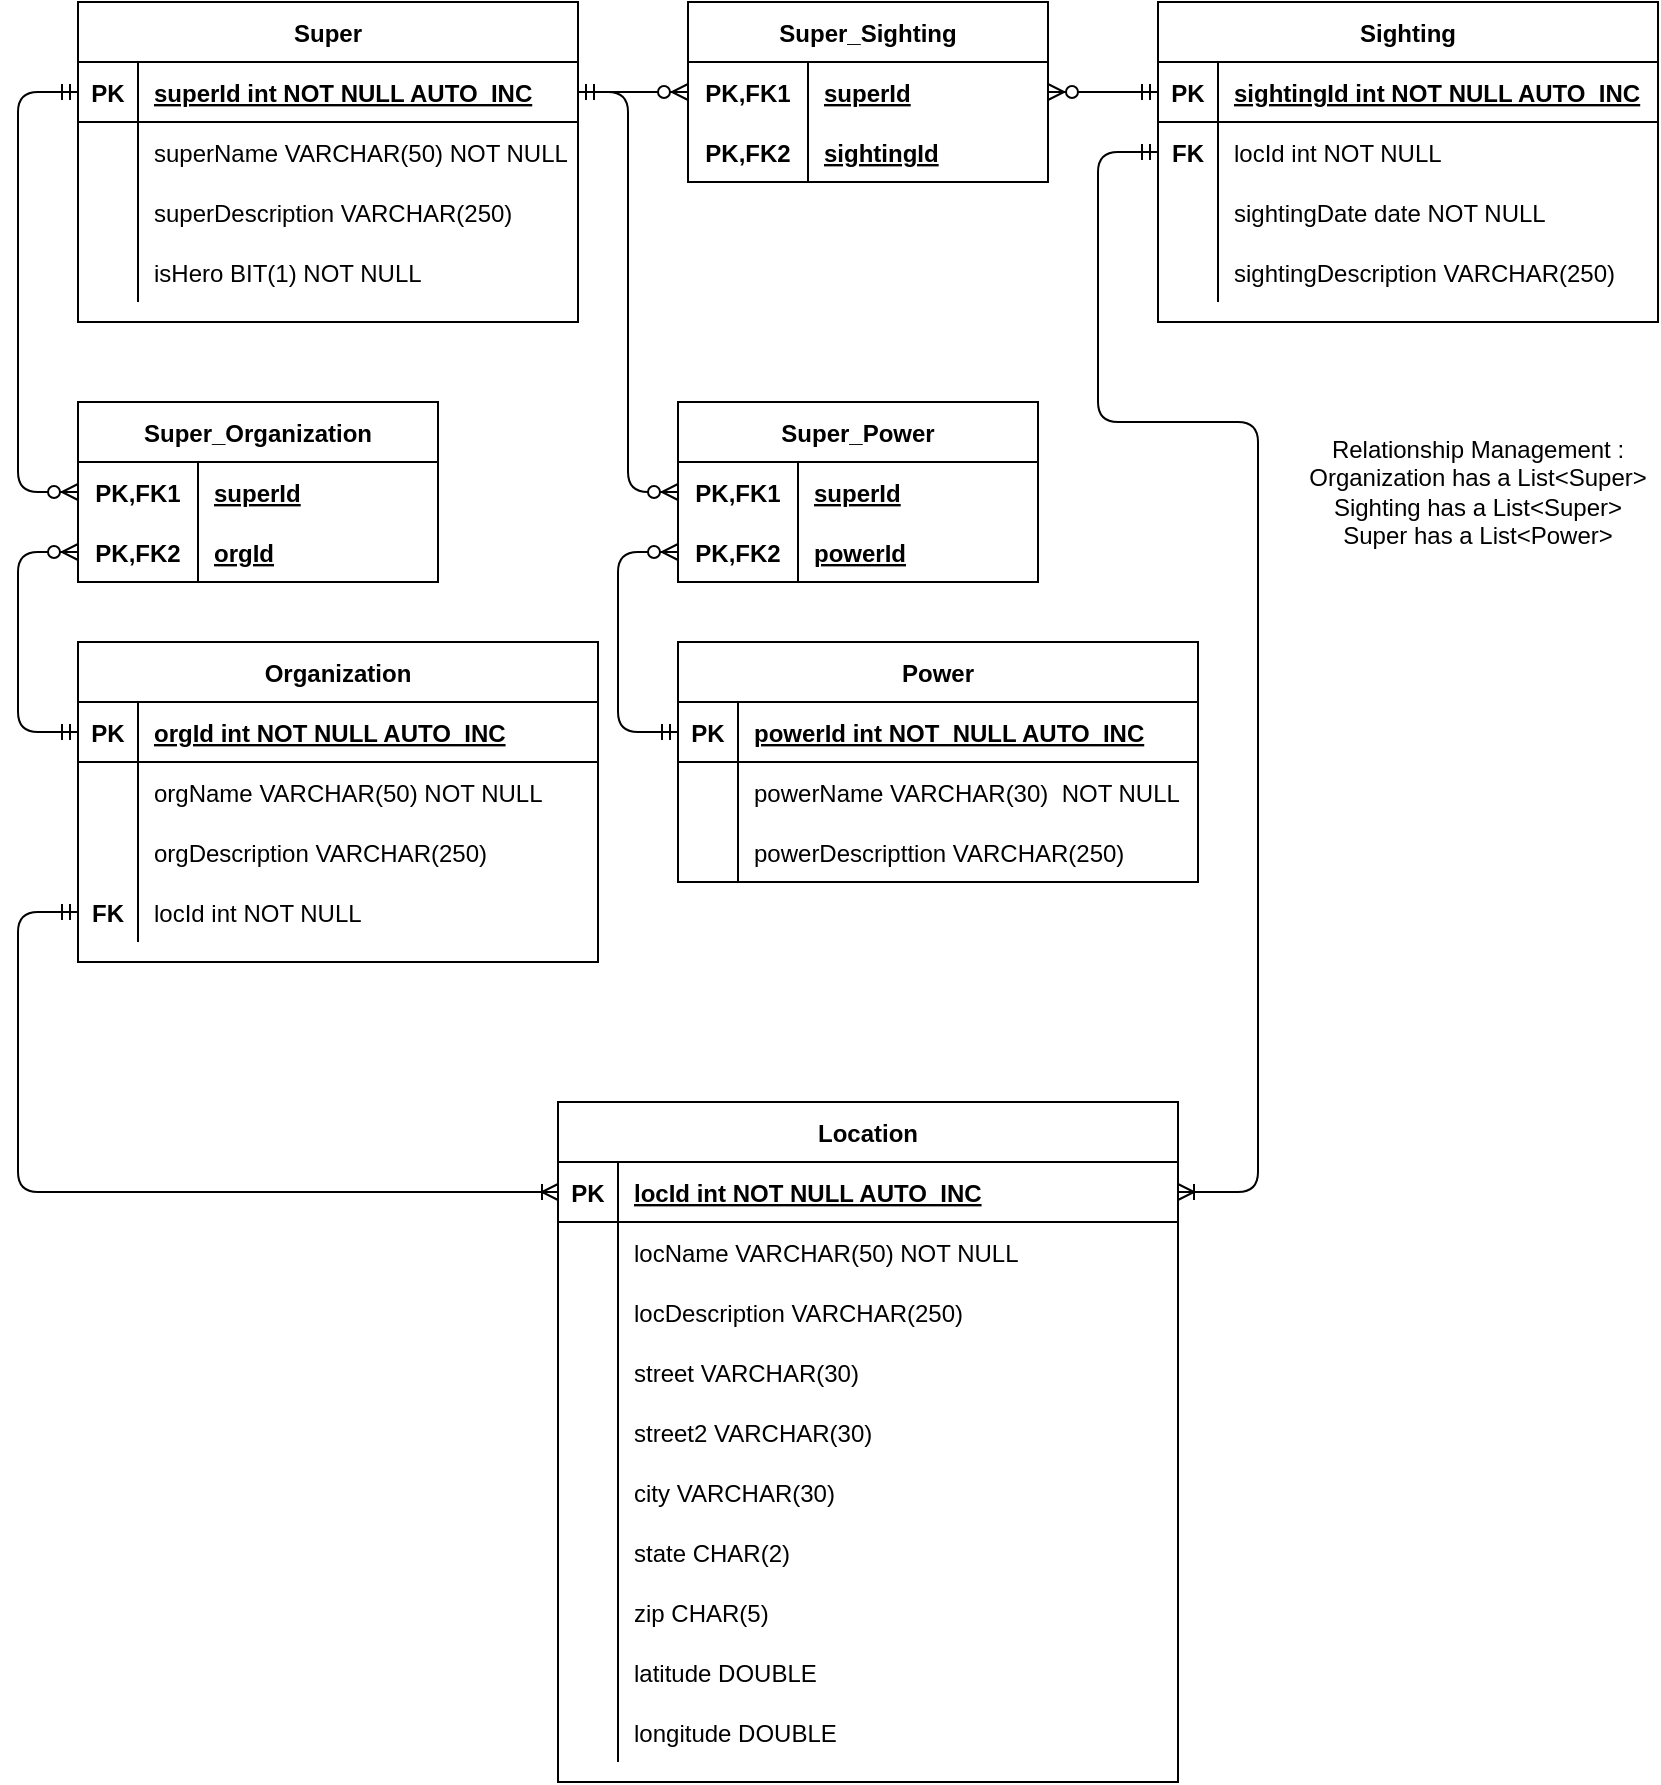 <mxfile version="15.1.4" type="device"><diagram id="R2lEEEUBdFMjLlhIrx00" name="Page-1"><mxGraphModel dx="1662" dy="780" grid="1" gridSize="10" guides="1" tooltips="1" connect="1" arrows="1" fold="1" page="1" pageScale="1" pageWidth="850" pageHeight="1100" math="0" shadow="0" extFonts="Permanent Marker^https://fonts.googleapis.com/css?family=Permanent+Marker"><root><mxCell id="0"/><mxCell id="1" parent="0"/><mxCell id="1dgOONvijhUPxPPjGtR1-1" value="Super" style="shape=table;startSize=30;container=1;collapsible=1;childLayout=tableLayout;fixedRows=1;rowLines=0;fontStyle=1;align=center;resizeLast=1;" parent="1" vertex="1"><mxGeometry x="40" y="40" width="250" height="160" as="geometry"/></mxCell><mxCell id="1dgOONvijhUPxPPjGtR1-2" value="" style="shape=partialRectangle;collapsible=0;dropTarget=0;pointerEvents=0;fillColor=none;top=0;left=0;bottom=1;right=0;points=[[0,0.5],[1,0.5]];portConstraint=eastwest;" parent="1dgOONvijhUPxPPjGtR1-1" vertex="1"><mxGeometry y="30" width="250" height="30" as="geometry"/></mxCell><mxCell id="1dgOONvijhUPxPPjGtR1-3" value="PK" style="shape=partialRectangle;connectable=0;fillColor=none;top=0;left=0;bottom=0;right=0;fontStyle=1;overflow=hidden;" parent="1dgOONvijhUPxPPjGtR1-2" vertex="1"><mxGeometry width="30" height="30" as="geometry"/></mxCell><mxCell id="1dgOONvijhUPxPPjGtR1-4" value="superId int NOT NULL AUTO_INC" style="shape=partialRectangle;connectable=0;fillColor=none;top=0;left=0;bottom=0;right=0;align=left;spacingLeft=6;fontStyle=5;overflow=hidden;" parent="1dgOONvijhUPxPPjGtR1-2" vertex="1"><mxGeometry x="30" width="220" height="30" as="geometry"/></mxCell><mxCell id="1dgOONvijhUPxPPjGtR1-5" value="" style="shape=partialRectangle;collapsible=0;dropTarget=0;pointerEvents=0;fillColor=none;top=0;left=0;bottom=0;right=0;points=[[0,0.5],[1,0.5]];portConstraint=eastwest;" parent="1dgOONvijhUPxPPjGtR1-1" vertex="1"><mxGeometry y="60" width="250" height="30" as="geometry"/></mxCell><mxCell id="1dgOONvijhUPxPPjGtR1-6" value="" style="shape=partialRectangle;connectable=0;fillColor=none;top=0;left=0;bottom=0;right=0;editable=1;overflow=hidden;" parent="1dgOONvijhUPxPPjGtR1-5" vertex="1"><mxGeometry width="30" height="30" as="geometry"/></mxCell><mxCell id="1dgOONvijhUPxPPjGtR1-7" value="superName VARCHAR(50) NOT NULL" style="shape=partialRectangle;connectable=0;fillColor=none;top=0;left=0;bottom=0;right=0;align=left;spacingLeft=6;overflow=hidden;" parent="1dgOONvijhUPxPPjGtR1-5" vertex="1"><mxGeometry x="30" width="220" height="30" as="geometry"/></mxCell><mxCell id="1dgOONvijhUPxPPjGtR1-8" value="" style="shape=partialRectangle;collapsible=0;dropTarget=0;pointerEvents=0;fillColor=none;top=0;left=0;bottom=0;right=0;points=[[0,0.5],[1,0.5]];portConstraint=eastwest;" parent="1dgOONvijhUPxPPjGtR1-1" vertex="1"><mxGeometry y="90" width="250" height="30" as="geometry"/></mxCell><mxCell id="1dgOONvijhUPxPPjGtR1-9" value="" style="shape=partialRectangle;connectable=0;fillColor=none;top=0;left=0;bottom=0;right=0;editable=1;overflow=hidden;" parent="1dgOONvijhUPxPPjGtR1-8" vertex="1"><mxGeometry width="30" height="30" as="geometry"/></mxCell><mxCell id="1dgOONvijhUPxPPjGtR1-10" value="superDescription VARCHAR(250)" style="shape=partialRectangle;connectable=0;fillColor=none;top=0;left=0;bottom=0;right=0;align=left;spacingLeft=6;overflow=hidden;" parent="1dgOONvijhUPxPPjGtR1-8" vertex="1"><mxGeometry x="30" width="220" height="30" as="geometry"/></mxCell><mxCell id="y9cwGnBkXTNupimcDN8G-30" value="" style="shape=partialRectangle;collapsible=0;dropTarget=0;pointerEvents=0;fillColor=none;top=0;left=0;bottom=0;right=0;points=[[0,0.5],[1,0.5]];portConstraint=eastwest;" vertex="1" parent="1dgOONvijhUPxPPjGtR1-1"><mxGeometry y="120" width="250" height="30" as="geometry"/></mxCell><mxCell id="y9cwGnBkXTNupimcDN8G-31" value="" style="shape=partialRectangle;connectable=0;fillColor=none;top=0;left=0;bottom=0;right=0;editable=1;overflow=hidden;" vertex="1" parent="y9cwGnBkXTNupimcDN8G-30"><mxGeometry width="30" height="30" as="geometry"/></mxCell><mxCell id="y9cwGnBkXTNupimcDN8G-32" value="isHero BIT(1) NOT NULL" style="shape=partialRectangle;connectable=0;fillColor=none;top=0;left=0;bottom=0;right=0;align=left;spacingLeft=6;overflow=hidden;" vertex="1" parent="y9cwGnBkXTNupimcDN8G-30"><mxGeometry x="30" width="220" height="30" as="geometry"/></mxCell><mxCell id="1dgOONvijhUPxPPjGtR1-14" value="Super_Organization" style="shape=table;startSize=30;container=1;collapsible=1;childLayout=tableLayout;fixedRows=1;rowLines=0;fontStyle=1;align=center;resizeLast=1;" parent="1" vertex="1"><mxGeometry x="40" y="240" width="180" height="90" as="geometry"/></mxCell><mxCell id="1dgOONvijhUPxPPjGtR1-15" value="" style="shape=partialRectangle;collapsible=0;dropTarget=0;pointerEvents=0;fillColor=none;top=0;left=0;bottom=0;right=0;points=[[0,0.5],[1,0.5]];portConstraint=eastwest;" parent="1dgOONvijhUPxPPjGtR1-14" vertex="1"><mxGeometry y="30" width="180" height="30" as="geometry"/></mxCell><mxCell id="1dgOONvijhUPxPPjGtR1-16" value="PK,FK1" style="shape=partialRectangle;connectable=0;fillColor=none;top=0;left=0;bottom=0;right=0;fontStyle=1;overflow=hidden;" parent="1dgOONvijhUPxPPjGtR1-15" vertex="1"><mxGeometry width="60" height="30" as="geometry"/></mxCell><mxCell id="1dgOONvijhUPxPPjGtR1-17" value="superId" style="shape=partialRectangle;connectable=0;fillColor=none;top=0;left=0;bottom=0;right=0;align=left;spacingLeft=6;fontStyle=5;overflow=hidden;" parent="1dgOONvijhUPxPPjGtR1-15" vertex="1"><mxGeometry x="60" width="120" height="30" as="geometry"/></mxCell><mxCell id="1dgOONvijhUPxPPjGtR1-18" value="" style="shape=partialRectangle;collapsible=0;dropTarget=0;pointerEvents=0;fillColor=none;top=0;left=0;bottom=1;right=0;points=[[0,0.5],[1,0.5]];portConstraint=eastwest;" parent="1dgOONvijhUPxPPjGtR1-14" vertex="1"><mxGeometry y="60" width="180" height="30" as="geometry"/></mxCell><mxCell id="1dgOONvijhUPxPPjGtR1-19" value="PK,FK2" style="shape=partialRectangle;connectable=0;fillColor=none;top=0;left=0;bottom=0;right=0;fontStyle=1;overflow=hidden;" parent="1dgOONvijhUPxPPjGtR1-18" vertex="1"><mxGeometry width="60" height="30" as="geometry"/></mxCell><mxCell id="1dgOONvijhUPxPPjGtR1-20" value="orgId" style="shape=partialRectangle;connectable=0;fillColor=none;top=0;left=0;bottom=0;right=0;align=left;spacingLeft=6;fontStyle=5;overflow=hidden;" parent="1dgOONvijhUPxPPjGtR1-18" vertex="1"><mxGeometry x="60" width="120" height="30" as="geometry"/></mxCell><mxCell id="1dgOONvijhUPxPPjGtR1-27" value="Organization" style="shape=table;startSize=30;container=1;collapsible=1;childLayout=tableLayout;fixedRows=1;rowLines=0;fontStyle=1;align=center;resizeLast=1;" parent="1" vertex="1"><mxGeometry x="40" y="360" width="260" height="160" as="geometry"/></mxCell><mxCell id="1dgOONvijhUPxPPjGtR1-28" value="" style="shape=partialRectangle;collapsible=0;dropTarget=0;pointerEvents=0;fillColor=none;top=0;left=0;bottom=1;right=0;points=[[0,0.5],[1,0.5]];portConstraint=eastwest;" parent="1dgOONvijhUPxPPjGtR1-27" vertex="1"><mxGeometry y="30" width="260" height="30" as="geometry"/></mxCell><mxCell id="1dgOONvijhUPxPPjGtR1-29" value="PK" style="shape=partialRectangle;connectable=0;fillColor=none;top=0;left=0;bottom=0;right=0;fontStyle=1;overflow=hidden;" parent="1dgOONvijhUPxPPjGtR1-28" vertex="1"><mxGeometry width="30" height="30" as="geometry"/></mxCell><mxCell id="1dgOONvijhUPxPPjGtR1-30" value="orgId int NOT NULL AUTO_INC" style="shape=partialRectangle;connectable=0;fillColor=none;top=0;left=0;bottom=0;right=0;align=left;spacingLeft=6;fontStyle=5;overflow=hidden;" parent="1dgOONvijhUPxPPjGtR1-28" vertex="1"><mxGeometry x="30" width="230" height="30" as="geometry"/></mxCell><mxCell id="1dgOONvijhUPxPPjGtR1-31" value="" style="shape=partialRectangle;collapsible=0;dropTarget=0;pointerEvents=0;fillColor=none;top=0;left=0;bottom=0;right=0;points=[[0,0.5],[1,0.5]];portConstraint=eastwest;" parent="1dgOONvijhUPxPPjGtR1-27" vertex="1"><mxGeometry y="60" width="260" height="30" as="geometry"/></mxCell><mxCell id="1dgOONvijhUPxPPjGtR1-32" value="" style="shape=partialRectangle;connectable=0;fillColor=none;top=0;left=0;bottom=0;right=0;editable=1;overflow=hidden;" parent="1dgOONvijhUPxPPjGtR1-31" vertex="1"><mxGeometry width="30" height="30" as="geometry"/></mxCell><mxCell id="1dgOONvijhUPxPPjGtR1-33" value="orgName VARCHAR(50) NOT NULL" style="shape=partialRectangle;connectable=0;fillColor=none;top=0;left=0;bottom=0;right=0;align=left;spacingLeft=6;overflow=hidden;" parent="1dgOONvijhUPxPPjGtR1-31" vertex="1"><mxGeometry x="30" width="230" height="30" as="geometry"/></mxCell><mxCell id="1dgOONvijhUPxPPjGtR1-34" value="" style="shape=partialRectangle;collapsible=0;dropTarget=0;pointerEvents=0;fillColor=none;top=0;left=0;bottom=0;right=0;points=[[0,0.5],[1,0.5]];portConstraint=eastwest;" parent="1dgOONvijhUPxPPjGtR1-27" vertex="1"><mxGeometry y="90" width="260" height="30" as="geometry"/></mxCell><mxCell id="1dgOONvijhUPxPPjGtR1-35" value="" style="shape=partialRectangle;connectable=0;fillColor=none;top=0;left=0;bottom=0;right=0;editable=1;overflow=hidden;" parent="1dgOONvijhUPxPPjGtR1-34" vertex="1"><mxGeometry width="30" height="30" as="geometry"/></mxCell><mxCell id="1dgOONvijhUPxPPjGtR1-36" value="orgDescription VARCHAR(250)" style="shape=partialRectangle;connectable=0;fillColor=none;top=0;left=0;bottom=0;right=0;align=left;spacingLeft=6;overflow=hidden;" parent="1dgOONvijhUPxPPjGtR1-34" vertex="1"><mxGeometry x="30" width="230" height="30" as="geometry"/></mxCell><mxCell id="1dgOONvijhUPxPPjGtR1-37" value="" style="shape=partialRectangle;collapsible=0;dropTarget=0;pointerEvents=0;fillColor=none;top=0;left=0;bottom=0;right=0;points=[[0,0.5],[1,0.5]];portConstraint=eastwest;" parent="1dgOONvijhUPxPPjGtR1-27" vertex="1"><mxGeometry y="120" width="260" height="30" as="geometry"/></mxCell><mxCell id="1dgOONvijhUPxPPjGtR1-38" value="FK" style="shape=partialRectangle;connectable=0;fillColor=none;top=0;left=0;bottom=0;right=0;editable=1;overflow=hidden;fontStyle=1" parent="1dgOONvijhUPxPPjGtR1-37" vertex="1"><mxGeometry width="30" height="30" as="geometry"/></mxCell><mxCell id="1dgOONvijhUPxPPjGtR1-39" value="locId int NOT NULL" style="shape=partialRectangle;connectable=0;fillColor=none;top=0;left=0;bottom=0;right=0;align=left;spacingLeft=6;overflow=hidden;" parent="1dgOONvijhUPxPPjGtR1-37" vertex="1"><mxGeometry x="30" width="230" height="30" as="geometry"/></mxCell><mxCell id="1dgOONvijhUPxPPjGtR1-40" value="Location" style="shape=table;startSize=30;container=1;collapsible=1;childLayout=tableLayout;fixedRows=1;rowLines=0;fontStyle=1;align=center;resizeLast=1;" parent="1" vertex="1"><mxGeometry x="280" y="590" width="310" height="340" as="geometry"/></mxCell><mxCell id="1dgOONvijhUPxPPjGtR1-41" value="" style="shape=partialRectangle;collapsible=0;dropTarget=0;pointerEvents=0;fillColor=none;top=0;left=0;bottom=1;right=0;points=[[0,0.5],[1,0.5]];portConstraint=eastwest;" parent="1dgOONvijhUPxPPjGtR1-40" vertex="1"><mxGeometry y="30" width="310" height="30" as="geometry"/></mxCell><mxCell id="1dgOONvijhUPxPPjGtR1-42" value="PK" style="shape=partialRectangle;connectable=0;fillColor=none;top=0;left=0;bottom=0;right=0;fontStyle=1;overflow=hidden;" parent="1dgOONvijhUPxPPjGtR1-41" vertex="1"><mxGeometry width="30" height="30" as="geometry"/></mxCell><mxCell id="1dgOONvijhUPxPPjGtR1-43" value="locId int NOT NULL AUTO_INC" style="shape=partialRectangle;connectable=0;fillColor=none;top=0;left=0;bottom=0;right=0;align=left;spacingLeft=6;fontStyle=5;overflow=hidden;" parent="1dgOONvijhUPxPPjGtR1-41" vertex="1"><mxGeometry x="30" width="280" height="30" as="geometry"/></mxCell><mxCell id="1dgOONvijhUPxPPjGtR1-44" value="" style="shape=partialRectangle;collapsible=0;dropTarget=0;pointerEvents=0;fillColor=none;top=0;left=0;bottom=0;right=0;points=[[0,0.5],[1,0.5]];portConstraint=eastwest;" parent="1dgOONvijhUPxPPjGtR1-40" vertex="1"><mxGeometry y="60" width="310" height="30" as="geometry"/></mxCell><mxCell id="1dgOONvijhUPxPPjGtR1-45" value="" style="shape=partialRectangle;connectable=0;fillColor=none;top=0;left=0;bottom=0;right=0;editable=1;overflow=hidden;" parent="1dgOONvijhUPxPPjGtR1-44" vertex="1"><mxGeometry width="30" height="30" as="geometry"/></mxCell><mxCell id="1dgOONvijhUPxPPjGtR1-46" value="locName VARCHAR(50) NOT NULL" style="shape=partialRectangle;connectable=0;fillColor=none;top=0;left=0;bottom=0;right=0;align=left;spacingLeft=6;overflow=hidden;" parent="1dgOONvijhUPxPPjGtR1-44" vertex="1"><mxGeometry x="30" width="280" height="30" as="geometry"/></mxCell><mxCell id="1dgOONvijhUPxPPjGtR1-47" value="" style="shape=partialRectangle;collapsible=0;dropTarget=0;pointerEvents=0;fillColor=none;top=0;left=0;bottom=0;right=0;points=[[0,0.5],[1,0.5]];portConstraint=eastwest;" parent="1dgOONvijhUPxPPjGtR1-40" vertex="1"><mxGeometry y="90" width="310" height="30" as="geometry"/></mxCell><mxCell id="1dgOONvijhUPxPPjGtR1-48" value="" style="shape=partialRectangle;connectable=0;fillColor=none;top=0;left=0;bottom=0;right=0;editable=1;overflow=hidden;" parent="1dgOONvijhUPxPPjGtR1-47" vertex="1"><mxGeometry width="30" height="30" as="geometry"/></mxCell><mxCell id="1dgOONvijhUPxPPjGtR1-49" value="locDescription VARCHAR(250)" style="shape=partialRectangle;connectable=0;fillColor=none;top=0;left=0;bottom=0;right=0;align=left;spacingLeft=6;overflow=hidden;" parent="1dgOONvijhUPxPPjGtR1-47" vertex="1"><mxGeometry x="30" width="280" height="30" as="geometry"/></mxCell><mxCell id="1dgOONvijhUPxPPjGtR1-50" value="" style="shape=partialRectangle;collapsible=0;dropTarget=0;pointerEvents=0;fillColor=none;top=0;left=0;bottom=0;right=0;points=[[0,0.5],[1,0.5]];portConstraint=eastwest;" parent="1dgOONvijhUPxPPjGtR1-40" vertex="1"><mxGeometry y="120" width="310" height="30" as="geometry"/></mxCell><mxCell id="1dgOONvijhUPxPPjGtR1-51" value="" style="shape=partialRectangle;connectable=0;fillColor=none;top=0;left=0;bottom=0;right=0;editable=1;overflow=hidden;fontStyle=1" parent="1dgOONvijhUPxPPjGtR1-50" vertex="1"><mxGeometry width="30" height="30" as="geometry"/></mxCell><mxCell id="1dgOONvijhUPxPPjGtR1-52" value="street VARCHAR(30)" style="shape=partialRectangle;connectable=0;fillColor=none;top=0;left=0;bottom=0;right=0;align=left;spacingLeft=6;overflow=hidden;" parent="1dgOONvijhUPxPPjGtR1-50" vertex="1"><mxGeometry x="30" width="280" height="30" as="geometry"/></mxCell><mxCell id="y9cwGnBkXTNupimcDN8G-47" value="" style="shape=partialRectangle;collapsible=0;dropTarget=0;pointerEvents=0;fillColor=none;top=0;left=0;bottom=0;right=0;points=[[0,0.5],[1,0.5]];portConstraint=eastwest;" vertex="1" parent="1dgOONvijhUPxPPjGtR1-40"><mxGeometry y="150" width="310" height="30" as="geometry"/></mxCell><mxCell id="y9cwGnBkXTNupimcDN8G-48" value="" style="shape=partialRectangle;connectable=0;fillColor=none;top=0;left=0;bottom=0;right=0;editable=1;overflow=hidden;fontStyle=1" vertex="1" parent="y9cwGnBkXTNupimcDN8G-47"><mxGeometry width="30" height="30" as="geometry"/></mxCell><mxCell id="y9cwGnBkXTNupimcDN8G-49" value="street2 VARCHAR(30)" style="shape=partialRectangle;connectable=0;fillColor=none;top=0;left=0;bottom=0;right=0;align=left;spacingLeft=6;overflow=hidden;" vertex="1" parent="y9cwGnBkXTNupimcDN8G-47"><mxGeometry x="30" width="280" height="30" as="geometry"/></mxCell><mxCell id="y9cwGnBkXTNupimcDN8G-50" value="" style="shape=partialRectangle;collapsible=0;dropTarget=0;pointerEvents=0;fillColor=none;top=0;left=0;bottom=0;right=0;points=[[0,0.5],[1,0.5]];portConstraint=eastwest;" vertex="1" parent="1dgOONvijhUPxPPjGtR1-40"><mxGeometry y="180" width="310" height="30" as="geometry"/></mxCell><mxCell id="y9cwGnBkXTNupimcDN8G-51" value="" style="shape=partialRectangle;connectable=0;fillColor=none;top=0;left=0;bottom=0;right=0;editable=1;overflow=hidden;fontStyle=1" vertex="1" parent="y9cwGnBkXTNupimcDN8G-50"><mxGeometry width="30" height="30" as="geometry"/></mxCell><mxCell id="y9cwGnBkXTNupimcDN8G-52" value="city VARCHAR(30)" style="shape=partialRectangle;connectable=0;fillColor=none;top=0;left=0;bottom=0;right=0;align=left;spacingLeft=6;overflow=hidden;" vertex="1" parent="y9cwGnBkXTNupimcDN8G-50"><mxGeometry x="30" width="280" height="30" as="geometry"/></mxCell><mxCell id="y9cwGnBkXTNupimcDN8G-53" value="" style="shape=partialRectangle;collapsible=0;dropTarget=0;pointerEvents=0;fillColor=none;top=0;left=0;bottom=0;right=0;points=[[0,0.5],[1,0.5]];portConstraint=eastwest;" vertex="1" parent="1dgOONvijhUPxPPjGtR1-40"><mxGeometry y="210" width="310" height="30" as="geometry"/></mxCell><mxCell id="y9cwGnBkXTNupimcDN8G-54" value="" style="shape=partialRectangle;connectable=0;fillColor=none;top=0;left=0;bottom=0;right=0;editable=1;overflow=hidden;fontStyle=1" vertex="1" parent="y9cwGnBkXTNupimcDN8G-53"><mxGeometry width="30" height="30" as="geometry"/></mxCell><mxCell id="y9cwGnBkXTNupimcDN8G-55" value="state CHAR(2)" style="shape=partialRectangle;connectable=0;fillColor=none;top=0;left=0;bottom=0;right=0;align=left;spacingLeft=6;overflow=hidden;" vertex="1" parent="y9cwGnBkXTNupimcDN8G-53"><mxGeometry x="30" width="280" height="30" as="geometry"/></mxCell><mxCell id="y9cwGnBkXTNupimcDN8G-56" value="" style="shape=partialRectangle;collapsible=0;dropTarget=0;pointerEvents=0;fillColor=none;top=0;left=0;bottom=0;right=0;points=[[0,0.5],[1,0.5]];portConstraint=eastwest;" vertex="1" parent="1dgOONvijhUPxPPjGtR1-40"><mxGeometry y="240" width="310" height="30" as="geometry"/></mxCell><mxCell id="y9cwGnBkXTNupimcDN8G-57" value="" style="shape=partialRectangle;connectable=0;fillColor=none;top=0;left=0;bottom=0;right=0;editable=1;overflow=hidden;fontStyle=1" vertex="1" parent="y9cwGnBkXTNupimcDN8G-56"><mxGeometry width="30" height="30" as="geometry"/></mxCell><mxCell id="y9cwGnBkXTNupimcDN8G-58" value="zip CHAR(5) " style="shape=partialRectangle;connectable=0;fillColor=none;top=0;left=0;bottom=0;right=0;align=left;spacingLeft=6;overflow=hidden;" vertex="1" parent="y9cwGnBkXTNupimcDN8G-56"><mxGeometry x="30" width="280" height="30" as="geometry"/></mxCell><mxCell id="y9cwGnBkXTNupimcDN8G-59" value="" style="shape=partialRectangle;collapsible=0;dropTarget=0;pointerEvents=0;fillColor=none;top=0;left=0;bottom=0;right=0;points=[[0,0.5],[1,0.5]];portConstraint=eastwest;" vertex="1" parent="1dgOONvijhUPxPPjGtR1-40"><mxGeometry y="270" width="310" height="30" as="geometry"/></mxCell><mxCell id="y9cwGnBkXTNupimcDN8G-60" value="" style="shape=partialRectangle;connectable=0;fillColor=none;top=0;left=0;bottom=0;right=0;editable=1;overflow=hidden;fontStyle=1" vertex="1" parent="y9cwGnBkXTNupimcDN8G-59"><mxGeometry width="30" height="30" as="geometry"/></mxCell><mxCell id="y9cwGnBkXTNupimcDN8G-61" value="latitude DOUBLE" style="shape=partialRectangle;connectable=0;fillColor=none;top=0;left=0;bottom=0;right=0;align=left;spacingLeft=6;overflow=hidden;" vertex="1" parent="y9cwGnBkXTNupimcDN8G-59"><mxGeometry x="30" width="280" height="30" as="geometry"/></mxCell><mxCell id="y9cwGnBkXTNupimcDN8G-62" value="" style="shape=partialRectangle;collapsible=0;dropTarget=0;pointerEvents=0;fillColor=none;top=0;left=0;bottom=0;right=0;points=[[0,0.5],[1,0.5]];portConstraint=eastwest;" vertex="1" parent="1dgOONvijhUPxPPjGtR1-40"><mxGeometry y="300" width="310" height="30" as="geometry"/></mxCell><mxCell id="y9cwGnBkXTNupimcDN8G-63" value="" style="shape=partialRectangle;connectable=0;fillColor=none;top=0;left=0;bottom=0;right=0;editable=1;overflow=hidden;fontStyle=1" vertex="1" parent="y9cwGnBkXTNupimcDN8G-62"><mxGeometry width="30" height="30" as="geometry"/></mxCell><mxCell id="y9cwGnBkXTNupimcDN8G-64" value="longitude DOUBLE" style="shape=partialRectangle;connectable=0;fillColor=none;top=0;left=0;bottom=0;right=0;align=left;spacingLeft=6;overflow=hidden;" vertex="1" parent="y9cwGnBkXTNupimcDN8G-62"><mxGeometry x="30" width="280" height="30" as="geometry"/></mxCell><mxCell id="1dgOONvijhUPxPPjGtR1-59" value="Sighting" style="shape=table;startSize=30;container=1;collapsible=1;childLayout=tableLayout;fixedRows=1;rowLines=0;fontStyle=1;align=center;resizeLast=1;" parent="1" vertex="1"><mxGeometry x="580" y="40" width="250" height="160" as="geometry"/></mxCell><mxCell id="1dgOONvijhUPxPPjGtR1-60" value="" style="shape=partialRectangle;collapsible=0;dropTarget=0;pointerEvents=0;fillColor=none;top=0;left=0;bottom=1;right=0;points=[[0,0.5],[1,0.5]];portConstraint=eastwest;" parent="1dgOONvijhUPxPPjGtR1-59" vertex="1"><mxGeometry y="30" width="250" height="30" as="geometry"/></mxCell><mxCell id="1dgOONvijhUPxPPjGtR1-61" value="PK" style="shape=partialRectangle;connectable=0;fillColor=none;top=0;left=0;bottom=0;right=0;fontStyle=1;overflow=hidden;" parent="1dgOONvijhUPxPPjGtR1-60" vertex="1"><mxGeometry width="30" height="30" as="geometry"/></mxCell><mxCell id="1dgOONvijhUPxPPjGtR1-62" value="sightingId int NOT NULL AUTO_INC" style="shape=partialRectangle;connectable=0;fillColor=none;top=0;left=0;bottom=0;right=0;align=left;spacingLeft=6;fontStyle=5;overflow=hidden;" parent="1dgOONvijhUPxPPjGtR1-60" vertex="1"><mxGeometry x="30" width="220" height="30" as="geometry"/></mxCell><mxCell id="1dgOONvijhUPxPPjGtR1-66" value="" style="shape=partialRectangle;collapsible=0;dropTarget=0;pointerEvents=0;fillColor=none;top=0;left=0;bottom=0;right=0;points=[[0,0.5],[1,0.5]];portConstraint=eastwest;" parent="1dgOONvijhUPxPPjGtR1-59" vertex="1"><mxGeometry y="60" width="250" height="30" as="geometry"/></mxCell><mxCell id="1dgOONvijhUPxPPjGtR1-67" value="FK" style="shape=partialRectangle;connectable=0;fillColor=none;top=0;left=0;bottom=0;right=0;editable=1;overflow=hidden;fontStyle=1" parent="1dgOONvijhUPxPPjGtR1-66" vertex="1"><mxGeometry width="30" height="30" as="geometry"/></mxCell><mxCell id="1dgOONvijhUPxPPjGtR1-68" value="locId int NOT NULL" style="shape=partialRectangle;connectable=0;fillColor=none;top=0;left=0;bottom=0;right=0;align=left;spacingLeft=6;overflow=hidden;" parent="1dgOONvijhUPxPPjGtR1-66" vertex="1"><mxGeometry x="30" width="220" height="30" as="geometry"/></mxCell><mxCell id="1dgOONvijhUPxPPjGtR1-69" value="" style="shape=partialRectangle;collapsible=0;dropTarget=0;pointerEvents=0;fillColor=none;top=0;left=0;bottom=0;right=0;points=[[0,0.5],[1,0.5]];portConstraint=eastwest;" parent="1dgOONvijhUPxPPjGtR1-59" vertex="1"><mxGeometry y="90" width="250" height="30" as="geometry"/></mxCell><mxCell id="1dgOONvijhUPxPPjGtR1-70" value="" style="shape=partialRectangle;connectable=0;fillColor=none;top=0;left=0;bottom=0;right=0;editable=1;overflow=hidden;" parent="1dgOONvijhUPxPPjGtR1-69" vertex="1"><mxGeometry width="30" height="30" as="geometry"/></mxCell><mxCell id="1dgOONvijhUPxPPjGtR1-71" value="sightingDate date NOT NULL" style="shape=partialRectangle;connectable=0;fillColor=none;top=0;left=0;bottom=0;right=0;align=left;spacingLeft=6;overflow=hidden;" parent="1dgOONvijhUPxPPjGtR1-69" vertex="1"><mxGeometry x="30" width="220" height="30" as="geometry"/></mxCell><mxCell id="y9cwGnBkXTNupimcDN8G-68" value="" style="shape=partialRectangle;collapsible=0;dropTarget=0;pointerEvents=0;fillColor=none;top=0;left=0;bottom=0;right=0;points=[[0,0.5],[1,0.5]];portConstraint=eastwest;" vertex="1" parent="1dgOONvijhUPxPPjGtR1-59"><mxGeometry y="120" width="250" height="30" as="geometry"/></mxCell><mxCell id="y9cwGnBkXTNupimcDN8G-69" value="" style="shape=partialRectangle;connectable=0;fillColor=none;top=0;left=0;bottom=0;right=0;editable=1;overflow=hidden;" vertex="1" parent="y9cwGnBkXTNupimcDN8G-68"><mxGeometry width="30" height="30" as="geometry"/></mxCell><mxCell id="y9cwGnBkXTNupimcDN8G-70" value="sightingDescription VARCHAR(250)" style="shape=partialRectangle;connectable=0;fillColor=none;top=0;left=0;bottom=0;right=0;align=left;spacingLeft=6;overflow=hidden;" vertex="1" parent="y9cwGnBkXTNupimcDN8G-68"><mxGeometry x="30" width="220" height="30" as="geometry"/></mxCell><mxCell id="1dgOONvijhUPxPPjGtR1-72" value="" style="edgeStyle=elbowEdgeStyle;fontSize=12;html=1;endArrow=ERzeroToMany;startArrow=ERmandOne;exitX=0;exitY=0.5;exitDx=0;exitDy=0;entryX=0;entryY=0.5;entryDx=0;entryDy=0;" parent="1" source="1dgOONvijhUPxPPjGtR1-2" target="1dgOONvijhUPxPPjGtR1-14" edge="1"><mxGeometry width="100" height="100" relative="1" as="geometry"><mxPoint x="10" y="100" as="sourcePoint"/><mxPoint x="170" y="190" as="targetPoint"/><Array as="points"><mxPoint x="10" y="185"/></Array></mxGeometry></mxCell><mxCell id="iov7F0BMHTuNbEYShZ8b-1" value="" style="edgeStyle=elbowEdgeStyle;fontSize=12;html=1;endArrow=ERzeroToMany;startArrow=ERmandOne;exitX=0;exitY=0.5;exitDx=0;exitDy=0;entryX=0;entryY=0.5;entryDx=0;entryDy=0;" parent="1" source="1dgOONvijhUPxPPjGtR1-28" target="1dgOONvijhUPxPPjGtR1-18" edge="1"><mxGeometry width="100" height="100" relative="1" as="geometry"><mxPoint x="20" y="400" as="sourcePoint"/><mxPoint x="120" y="300" as="targetPoint"/><Array as="points"><mxPoint x="10" y="360"/></Array></mxGeometry></mxCell><mxCell id="i_1Ka8yLyibImYQZsyhj-1" value="Power" style="shape=table;startSize=30;container=1;collapsible=1;childLayout=tableLayout;fixedRows=1;rowLines=0;fontStyle=1;align=center;resizeLast=1;" parent="1" vertex="1"><mxGeometry x="340" y="360" width="260" height="120" as="geometry"/></mxCell><mxCell id="i_1Ka8yLyibImYQZsyhj-2" value="" style="shape=partialRectangle;collapsible=0;dropTarget=0;pointerEvents=0;fillColor=none;top=0;left=0;bottom=1;right=0;points=[[0,0.5],[1,0.5]];portConstraint=eastwest;" parent="i_1Ka8yLyibImYQZsyhj-1" vertex="1"><mxGeometry y="30" width="260" height="30" as="geometry"/></mxCell><mxCell id="i_1Ka8yLyibImYQZsyhj-3" value="PK" style="shape=partialRectangle;connectable=0;fillColor=none;top=0;left=0;bottom=0;right=0;fontStyle=1;overflow=hidden;" parent="i_1Ka8yLyibImYQZsyhj-2" vertex="1"><mxGeometry width="30" height="30" as="geometry"/></mxCell><mxCell id="i_1Ka8yLyibImYQZsyhj-4" value="powerId int NOT_NULL AUTO_INC" style="shape=partialRectangle;connectable=0;fillColor=none;top=0;left=0;bottom=0;right=0;align=left;spacingLeft=6;fontStyle=5;overflow=hidden;" parent="i_1Ka8yLyibImYQZsyhj-2" vertex="1"><mxGeometry x="30" width="230" height="30" as="geometry"/></mxCell><mxCell id="i_1Ka8yLyibImYQZsyhj-5" value="" style="shape=partialRectangle;collapsible=0;dropTarget=0;pointerEvents=0;fillColor=none;top=0;left=0;bottom=0;right=0;points=[[0,0.5],[1,0.5]];portConstraint=eastwest;" parent="i_1Ka8yLyibImYQZsyhj-1" vertex="1"><mxGeometry y="60" width="260" height="30" as="geometry"/></mxCell><mxCell id="i_1Ka8yLyibImYQZsyhj-6" value="" style="shape=partialRectangle;connectable=0;fillColor=none;top=0;left=0;bottom=0;right=0;editable=1;overflow=hidden;" parent="i_1Ka8yLyibImYQZsyhj-5" vertex="1"><mxGeometry width="30" height="30" as="geometry"/></mxCell><mxCell id="i_1Ka8yLyibImYQZsyhj-7" value="powerName VARCHAR(30)  NOT NULL" style="shape=partialRectangle;connectable=0;fillColor=none;top=0;left=0;bottom=0;right=0;align=left;spacingLeft=6;overflow=hidden;" parent="i_1Ka8yLyibImYQZsyhj-5" vertex="1"><mxGeometry x="30" width="230" height="30" as="geometry"/></mxCell><mxCell id="y9cwGnBkXTNupimcDN8G-65" value="" style="shape=partialRectangle;collapsible=0;dropTarget=0;pointerEvents=0;fillColor=none;top=0;left=0;bottom=0;right=0;points=[[0,0.5],[1,0.5]];portConstraint=eastwest;" vertex="1" parent="i_1Ka8yLyibImYQZsyhj-1"><mxGeometry y="90" width="260" height="30" as="geometry"/></mxCell><mxCell id="y9cwGnBkXTNupimcDN8G-66" value="" style="shape=partialRectangle;connectable=0;fillColor=none;top=0;left=0;bottom=0;right=0;editable=1;overflow=hidden;" vertex="1" parent="y9cwGnBkXTNupimcDN8G-65"><mxGeometry width="30" height="30" as="geometry"/></mxCell><mxCell id="y9cwGnBkXTNupimcDN8G-67" value="powerDescripttion VARCHAR(250) " style="shape=partialRectangle;connectable=0;fillColor=none;top=0;left=0;bottom=0;right=0;align=left;spacingLeft=6;overflow=hidden;" vertex="1" parent="y9cwGnBkXTNupimcDN8G-65"><mxGeometry x="30" width="230" height="30" as="geometry"/></mxCell><mxCell id="y9cwGnBkXTNupimcDN8G-14" value="Super_Power" style="shape=table;startSize=30;container=1;collapsible=1;childLayout=tableLayout;fixedRows=1;rowLines=0;fontStyle=1;align=center;resizeLast=1;" vertex="1" parent="1"><mxGeometry x="340" y="240" width="180" height="90" as="geometry"/></mxCell><mxCell id="y9cwGnBkXTNupimcDN8G-15" value="" style="shape=partialRectangle;collapsible=0;dropTarget=0;pointerEvents=0;fillColor=none;top=0;left=0;bottom=0;right=0;points=[[0,0.5],[1,0.5]];portConstraint=eastwest;" vertex="1" parent="y9cwGnBkXTNupimcDN8G-14"><mxGeometry y="30" width="180" height="30" as="geometry"/></mxCell><mxCell id="y9cwGnBkXTNupimcDN8G-16" value="PK,FK1" style="shape=partialRectangle;connectable=0;fillColor=none;top=0;left=0;bottom=0;right=0;fontStyle=1;overflow=hidden;" vertex="1" parent="y9cwGnBkXTNupimcDN8G-15"><mxGeometry width="60" height="30" as="geometry"/></mxCell><mxCell id="y9cwGnBkXTNupimcDN8G-17" value="superId" style="shape=partialRectangle;connectable=0;fillColor=none;top=0;left=0;bottom=0;right=0;align=left;spacingLeft=6;fontStyle=5;overflow=hidden;" vertex="1" parent="y9cwGnBkXTNupimcDN8G-15"><mxGeometry x="60" width="120" height="30" as="geometry"/></mxCell><mxCell id="y9cwGnBkXTNupimcDN8G-18" value="" style="shape=partialRectangle;collapsible=0;dropTarget=0;pointerEvents=0;fillColor=none;top=0;left=0;bottom=1;right=0;points=[[0,0.5],[1,0.5]];portConstraint=eastwest;" vertex="1" parent="y9cwGnBkXTNupimcDN8G-14"><mxGeometry y="60" width="180" height="30" as="geometry"/></mxCell><mxCell id="y9cwGnBkXTNupimcDN8G-19" value="PK,FK2" style="shape=partialRectangle;connectable=0;fillColor=none;top=0;left=0;bottom=0;right=0;fontStyle=1;overflow=hidden;" vertex="1" parent="y9cwGnBkXTNupimcDN8G-18"><mxGeometry width="60" height="30" as="geometry"/></mxCell><mxCell id="y9cwGnBkXTNupimcDN8G-20" value="powerId" style="shape=partialRectangle;connectable=0;fillColor=none;top=0;left=0;bottom=0;right=0;align=left;spacingLeft=6;fontStyle=5;overflow=hidden;" vertex="1" parent="y9cwGnBkXTNupimcDN8G-18"><mxGeometry x="60" width="120" height="30" as="geometry"/></mxCell><mxCell id="y9cwGnBkXTNupimcDN8G-22" value="" style="edgeStyle=orthogonalEdgeStyle;fontSize=12;html=1;endArrow=ERzeroToMany;startArrow=ERmandOne;entryX=0;entryY=0.5;entryDx=0;entryDy=0;exitX=1;exitY=0.5;exitDx=0;exitDy=0;" edge="1" parent="1" source="1dgOONvijhUPxPPjGtR1-2" target="y9cwGnBkXTNupimcDN8G-15"><mxGeometry width="100" height="100" relative="1" as="geometry"><mxPoint x="350" y="120" as="sourcePoint"/><mxPoint x="350" y="180" as="targetPoint"/></mxGeometry></mxCell><mxCell id="y9cwGnBkXTNupimcDN8G-23" value="" style="edgeStyle=orthogonalEdgeStyle;fontSize=12;html=1;endArrow=ERzeroToMany;startArrow=ERmandOne;exitX=0;exitY=0.5;exitDx=0;exitDy=0;entryX=0;entryY=0.5;entryDx=0;entryDy=0;" edge="1" parent="1" source="i_1Ka8yLyibImYQZsyhj-2" target="y9cwGnBkXTNupimcDN8G-18"><mxGeometry width="100" height="100" relative="1" as="geometry"><mxPoint x="450" y="360" as="sourcePoint"/><mxPoint x="550" y="260" as="targetPoint"/><Array as="points"><mxPoint x="310" y="405"/><mxPoint x="310" y="315"/></Array></mxGeometry></mxCell><mxCell id="y9cwGnBkXTNupimcDN8G-28" value="" style="edgeStyle=orthogonalEdgeStyle;fontSize=12;html=1;endArrow=ERoneToMany;startArrow=ERmandOne;exitX=0;exitY=0.5;exitDx=0;exitDy=0;entryX=0;entryY=0.5;entryDx=0;entryDy=0;elbow=vertical;" edge="1" parent="1" source="1dgOONvijhUPxPPjGtR1-37" target="1dgOONvijhUPxPPjGtR1-41"><mxGeometry width="100" height="100" relative="1" as="geometry"><mxPoint x="410" y="540" as="sourcePoint"/><mxPoint x="510" y="440" as="targetPoint"/><Array as="points"><mxPoint x="10" y="495"/><mxPoint x="10" y="635"/></Array></mxGeometry></mxCell><mxCell id="y9cwGnBkXTNupimcDN8G-29" value="" style="edgeStyle=orthogonalEdgeStyle;fontSize=12;html=1;endArrow=ERoneToMany;startArrow=ERmandOne;entryX=1;entryY=0.5;entryDx=0;entryDy=0;exitX=0;exitY=0.5;exitDx=0;exitDy=0;" edge="1" parent="1" source="1dgOONvijhUPxPPjGtR1-66" target="1dgOONvijhUPxPPjGtR1-41"><mxGeometry width="100" height="100" relative="1" as="geometry"><mxPoint x="590" y="430" as="sourcePoint"/><mxPoint x="690" y="330" as="targetPoint"/><Array as="points"><mxPoint x="550" y="115"/><mxPoint x="550" y="250"/><mxPoint x="630" y="250"/><mxPoint x="630" y="635"/></Array></mxGeometry></mxCell><mxCell id="y9cwGnBkXTNupimcDN8G-84" value="Super_Sighting" style="shape=table;startSize=30;container=1;collapsible=1;childLayout=tableLayout;fixedRows=1;rowLines=0;fontStyle=1;align=center;resizeLast=1;" vertex="1" parent="1"><mxGeometry x="345" y="40" width="180" height="90" as="geometry"/></mxCell><mxCell id="y9cwGnBkXTNupimcDN8G-85" value="" style="shape=partialRectangle;collapsible=0;dropTarget=0;pointerEvents=0;fillColor=none;top=0;left=0;bottom=0;right=0;points=[[0,0.5],[1,0.5]];portConstraint=eastwest;" vertex="1" parent="y9cwGnBkXTNupimcDN8G-84"><mxGeometry y="30" width="180" height="30" as="geometry"/></mxCell><mxCell id="y9cwGnBkXTNupimcDN8G-86" value="PK,FK1" style="shape=partialRectangle;connectable=0;fillColor=none;top=0;left=0;bottom=0;right=0;fontStyle=1;overflow=hidden;" vertex="1" parent="y9cwGnBkXTNupimcDN8G-85"><mxGeometry width="60" height="30" as="geometry"/></mxCell><mxCell id="y9cwGnBkXTNupimcDN8G-87" value="superId" style="shape=partialRectangle;connectable=0;fillColor=none;top=0;left=0;bottom=0;right=0;align=left;spacingLeft=6;fontStyle=5;overflow=hidden;" vertex="1" parent="y9cwGnBkXTNupimcDN8G-85"><mxGeometry x="60" width="120" height="30" as="geometry"/></mxCell><mxCell id="y9cwGnBkXTNupimcDN8G-88" value="" style="shape=partialRectangle;collapsible=0;dropTarget=0;pointerEvents=0;fillColor=none;top=0;left=0;bottom=1;right=0;points=[[0,0.5],[1,0.5]];portConstraint=eastwest;" vertex="1" parent="y9cwGnBkXTNupimcDN8G-84"><mxGeometry y="60" width="180" height="30" as="geometry"/></mxCell><mxCell id="y9cwGnBkXTNupimcDN8G-89" value="PK,FK2" style="shape=partialRectangle;connectable=0;fillColor=none;top=0;left=0;bottom=0;right=0;fontStyle=1;overflow=hidden;" vertex="1" parent="y9cwGnBkXTNupimcDN8G-88"><mxGeometry width="60" height="30" as="geometry"/></mxCell><mxCell id="y9cwGnBkXTNupimcDN8G-90" value="sightingId" style="shape=partialRectangle;connectable=0;fillColor=none;top=0;left=0;bottom=0;right=0;align=left;spacingLeft=6;fontStyle=5;overflow=hidden;" vertex="1" parent="y9cwGnBkXTNupimcDN8G-88"><mxGeometry x="60" width="120" height="30" as="geometry"/></mxCell><mxCell id="y9cwGnBkXTNupimcDN8G-91" value="" style="edgeStyle=orthogonalEdgeStyle;fontSize=12;html=1;endArrow=ERzeroToMany;startArrow=ERmandOne;entryX=0;entryY=0.5;entryDx=0;entryDy=0;exitX=1;exitY=0.5;exitDx=0;exitDy=0;" edge="1" parent="1" source="1dgOONvijhUPxPPjGtR1-2" target="y9cwGnBkXTNupimcDN8G-85"><mxGeometry width="100" height="100" relative="1" as="geometry"><mxPoint x="310" y="140" as="sourcePoint"/><mxPoint x="350" y="295" as="targetPoint"/></mxGeometry></mxCell><mxCell id="y9cwGnBkXTNupimcDN8G-92" value="" style="edgeStyle=orthogonalEdgeStyle;fontSize=12;html=1;endArrow=ERzeroToMany;startArrow=ERmandOne;exitX=0;exitY=0.5;exitDx=0;exitDy=0;entryX=1;entryY=0.5;entryDx=0;entryDy=0;" edge="1" parent="1" source="1dgOONvijhUPxPPjGtR1-60" target="y9cwGnBkXTNupimcDN8G-85"><mxGeometry width="100" height="100" relative="1" as="geometry"><mxPoint x="300" y="95" as="sourcePoint"/><mxPoint x="355" y="95" as="targetPoint"/></mxGeometry></mxCell><UserObject label="&lt;div&gt;Relationship Management :&lt;/div&gt;&lt;div&gt;Organization has a List&amp;lt;Super&amp;gt;&lt;/div&gt;&lt;div&gt;Sighting has a List&amp;lt;Super&amp;gt;&lt;/div&gt;&lt;div&gt;Super has a List&amp;lt;Power&amp;gt;&lt;br&gt;&lt;/div&gt;" placeholders="1" name="Variable" id="y9cwGnBkXTNupimcDN8G-94"><mxCell style="text;html=1;strokeColor=none;fillColor=none;align=center;verticalAlign=middle;whiteSpace=wrap;overflow=hidden;" vertex="1" parent="1"><mxGeometry x="650" y="205" width="180" height="160" as="geometry"/></mxCell></UserObject></root></mxGraphModel></diagram></mxfile>